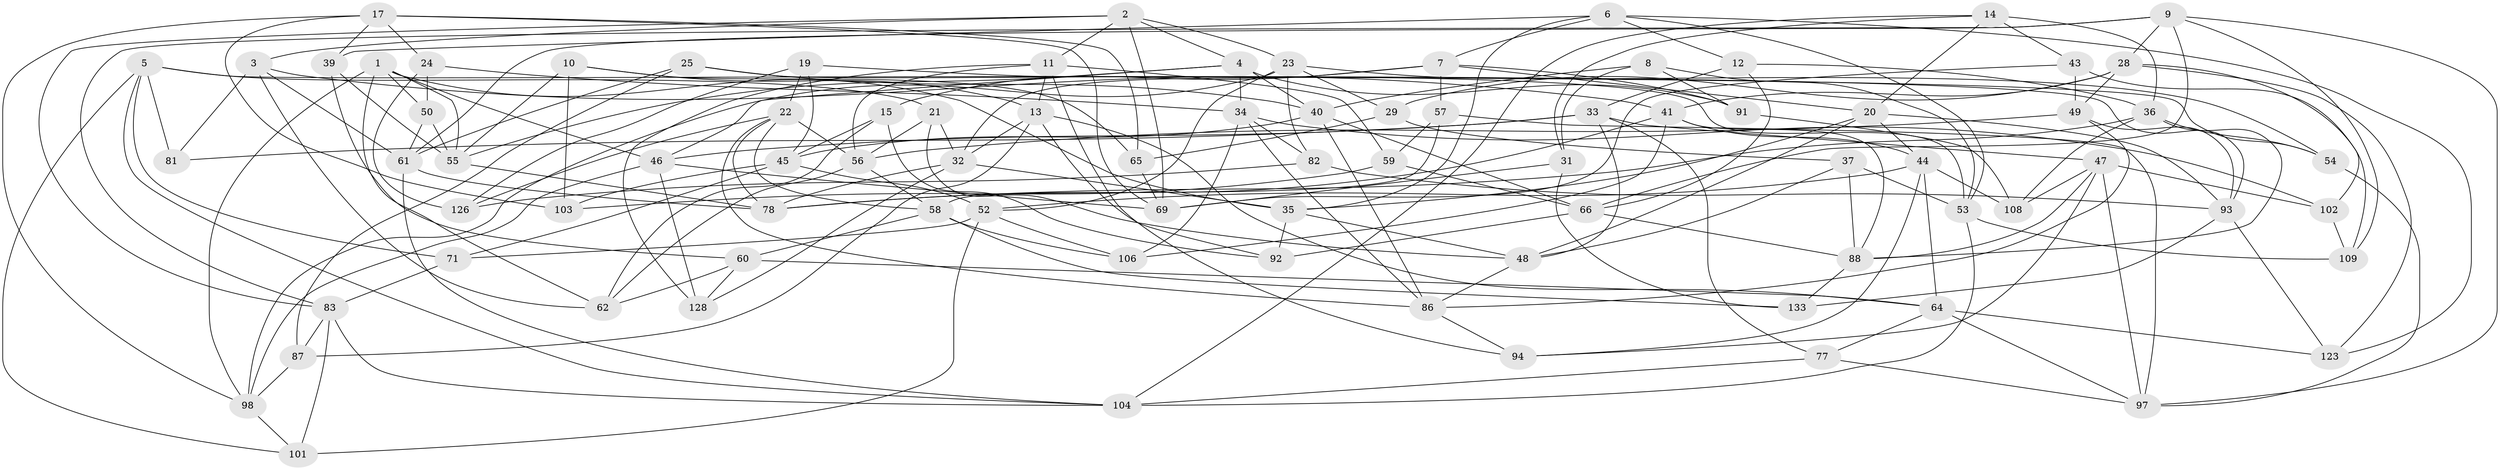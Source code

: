 // original degree distribution, {4: 1.0}
// Generated by graph-tools (version 1.1) at 2025/11/02/27/25 16:11:45]
// undirected, 84 vertices, 213 edges
graph export_dot {
graph [start="1"]
  node [color=gray90,style=filled];
  1 [super="+79"];
  2 [super="+116"];
  3 [super="+18"];
  4 [super="+16"];
  5 [super="+73"];
  6 [super="+129"];
  7 [super="+90"];
  8;
  9 [super="+85"];
  10;
  11 [super="+113"];
  12;
  13 [super="+72"];
  14 [super="+27"];
  15;
  17 [super="+30"];
  19;
  20 [super="+74"];
  21;
  22 [super="+127"];
  23 [super="+26"];
  24;
  25;
  28 [super="+130"];
  29;
  31;
  32 [super="+63"];
  33 [super="+38"];
  34 [super="+42"];
  35 [super="+114"];
  36 [super="+118"];
  37;
  39;
  40 [super="+125"];
  41 [super="+112"];
  43 [super="+95"];
  44 [super="+51"];
  45 [super="+80"];
  46 [super="+76"];
  47 [super="+68"];
  48 [super="+70"];
  49 [super="+124"];
  50;
  52 [super="+105"];
  53 [super="+84"];
  54;
  55 [super="+132"];
  56 [super="+99"];
  57;
  58 [super="+96"];
  59;
  60 [super="+100"];
  61 [super="+107"];
  62 [super="+120"];
  64 [super="+67"];
  65;
  66 [super="+131"];
  69 [super="+75"];
  71;
  77;
  78 [super="+89"];
  81;
  82;
  83 [super="+122"];
  86 [super="+117"];
  87;
  88 [super="+121"];
  91;
  92;
  93 [super="+111"];
  94;
  97 [super="+119"];
  98 [super="+115"];
  101;
  102;
  103;
  104 [super="+110"];
  106;
  108;
  109;
  123;
  126;
  128;
  133;
  1 -- 46;
  1 -- 50;
  1 -- 35;
  1 -- 98;
  1 -- 62;
  1 -- 55;
  2 -- 11;
  2 -- 3;
  2 -- 83;
  2 -- 4;
  2 -- 69;
  2 -- 23;
  3 -- 81 [weight=2];
  3 -- 61;
  3 -- 62;
  3 -- 41;
  4 -- 46;
  4 -- 34;
  4 -- 91;
  4 -- 55;
  4 -- 40;
  5 -- 71;
  5 -- 21;
  5 -- 81;
  5 -- 101;
  5 -- 93;
  5 -- 104;
  6 -- 12;
  6 -- 53;
  6 -- 123;
  6 -- 39;
  6 -- 7;
  6 -- 35;
  7 -- 91;
  7 -- 57;
  7 -- 15;
  7 -- 32;
  7 -- 20;
  8 -- 53;
  8 -- 91;
  8 -- 31;
  8 -- 40;
  9 -- 28;
  9 -- 83;
  9 -- 109;
  9 -- 61;
  9 -- 97;
  9 -- 66;
  10 -- 65;
  10 -- 55;
  10 -- 13;
  10 -- 103;
  11 -- 128;
  11 -- 94;
  11 -- 56;
  11 -- 59;
  11 -- 13;
  12 -- 33;
  12 -- 36;
  12 -- 66;
  13 -- 64;
  13 -- 32;
  13 -- 92;
  13 -- 87;
  14 -- 43 [weight=2];
  14 -- 36;
  14 -- 20;
  14 -- 31;
  14 -- 104;
  15 -- 92;
  15 -- 62;
  15 -- 45;
  17 -- 69;
  17 -- 103;
  17 -- 24;
  17 -- 65;
  17 -- 98;
  17 -- 39;
  19 -- 45;
  19 -- 54;
  19 -- 126;
  19 -- 22;
  20 -- 44;
  20 -- 48;
  20 -- 35;
  20 -- 93;
  21 -- 48;
  21 -- 56;
  21 -- 32;
  22 -- 78;
  22 -- 126;
  22 -- 58;
  22 -- 56;
  22 -- 86;
  23 -- 82;
  23 -- 54;
  23 -- 98;
  23 -- 52;
  23 -- 29;
  24 -- 50;
  24 -- 126;
  24 -- 34;
  25 -- 40;
  25 -- 87;
  25 -- 61;
  25 -- 53;
  28 -- 123;
  28 -- 49;
  28 -- 29;
  28 -- 102;
  28 -- 41;
  29 -- 37;
  29 -- 65;
  31 -- 133;
  31 -- 69;
  32 -- 78;
  32 -- 128;
  32 -- 35;
  33 -- 47;
  33 -- 81;
  33 -- 48;
  33 -- 77;
  33 -- 46;
  34 -- 106;
  34 -- 102;
  34 -- 82;
  34 -- 86;
  35 -- 48;
  35 -- 92;
  36 -- 54;
  36 -- 108;
  36 -- 78;
  36 -- 88;
  37 -- 48;
  37 -- 53;
  37 -- 88;
  39 -- 55;
  39 -- 60;
  40 -- 86;
  40 -- 45;
  40 -- 66;
  41 -- 88;
  41 -- 78;
  41 -- 44;
  41 -- 106;
  43 -- 49 [weight=2];
  43 -- 109;
  43 -- 69;
  44 -- 52;
  44 -- 64;
  44 -- 108;
  44 -- 94;
  45 -- 71;
  45 -- 103;
  45 -- 52;
  46 -- 128;
  46 -- 98;
  46 -- 69;
  47 -- 108;
  47 -- 94;
  47 -- 102;
  47 -- 97;
  47 -- 88;
  48 -- 86;
  49 -- 56;
  49 -- 93;
  49 -- 86;
  50 -- 61;
  50 -- 55;
  52 -- 101;
  52 -- 106;
  52 -- 71;
  53 -- 104;
  53 -- 109;
  54 -- 97;
  55 -- 78;
  56 -- 58;
  56 -- 62;
  57 -- 58;
  57 -- 59;
  57 -- 97;
  58 -- 133;
  58 -- 106;
  58 -- 60;
  59 -- 66;
  59 -- 103;
  60 -- 64;
  60 -- 128;
  60 -- 62 [weight=2];
  61 -- 104;
  61 -- 78;
  64 -- 123;
  64 -- 97;
  64 -- 77;
  65 -- 69;
  66 -- 92;
  66 -- 88;
  71 -- 83;
  77 -- 104;
  77 -- 97;
  82 -- 93;
  82 -- 126;
  83 -- 101;
  83 -- 87;
  83 -- 104;
  86 -- 94;
  87 -- 98;
  88 -- 133;
  91 -- 108;
  93 -- 123;
  93 -- 133;
  98 -- 101;
  102 -- 109;
}
